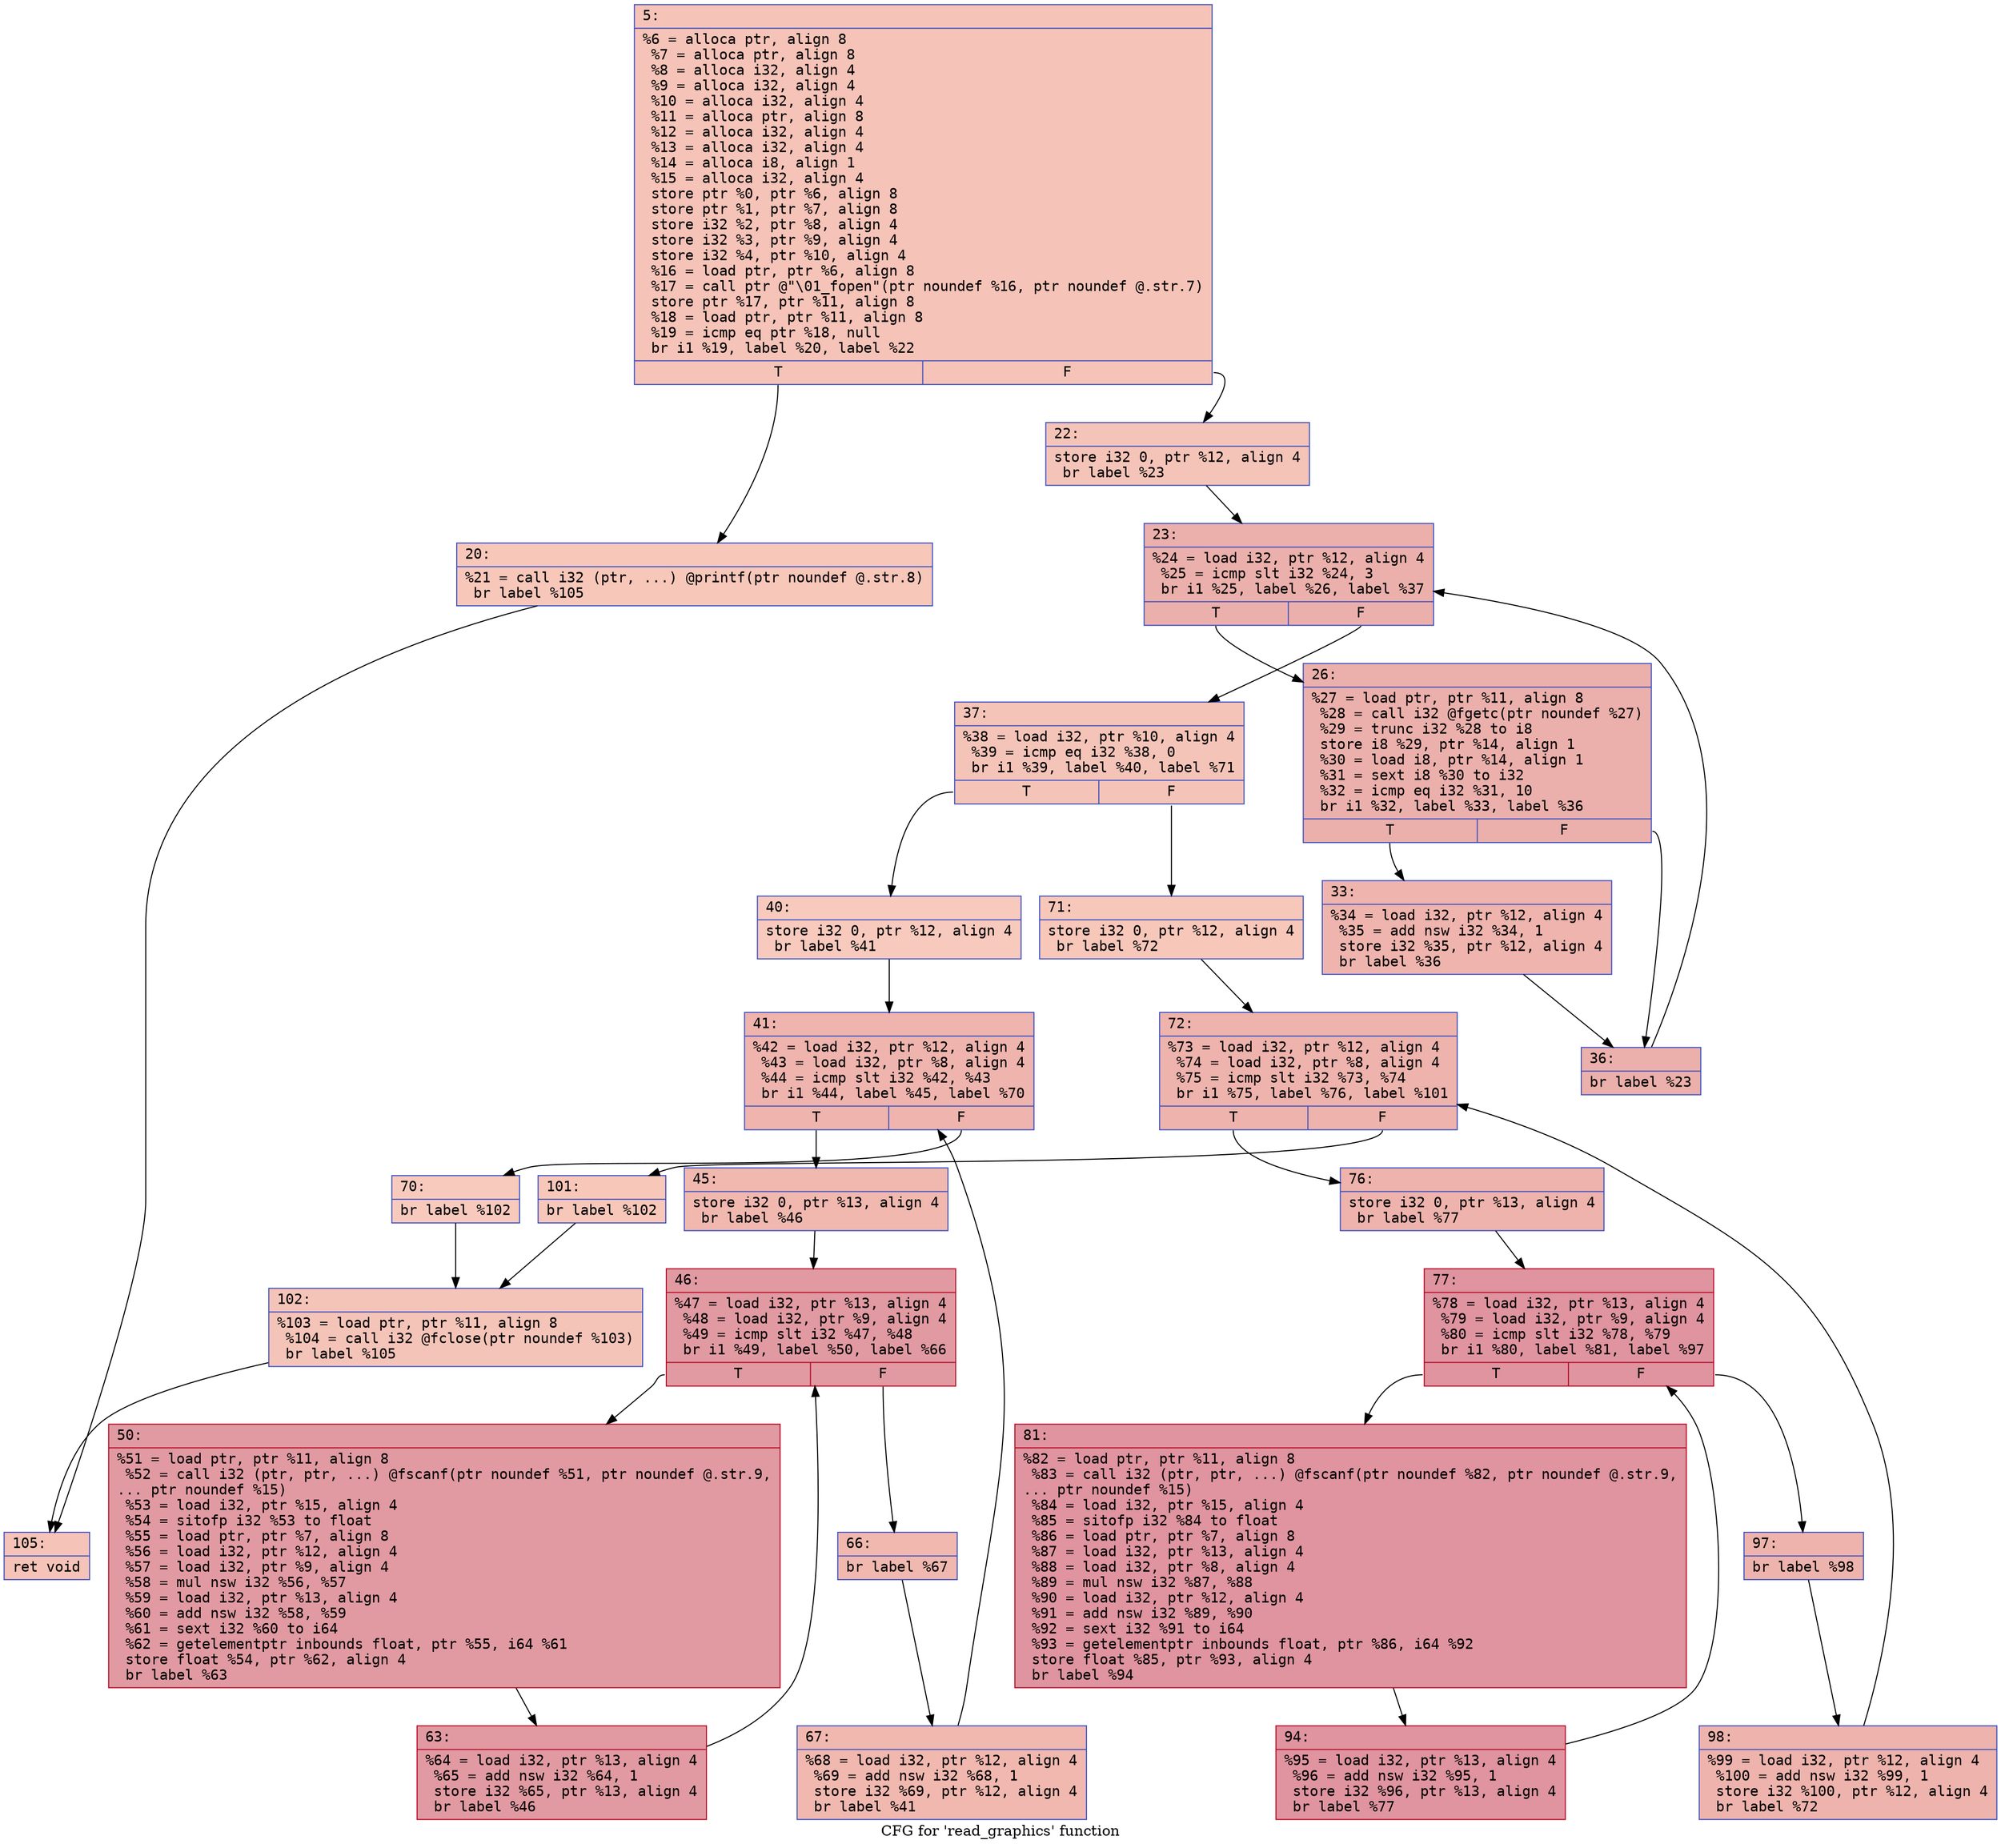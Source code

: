 digraph "CFG for 'read_graphics' function" {
	label="CFG for 'read_graphics' function";

	Node0x60000117e710 [shape=record,color="#3d50c3ff", style=filled, fillcolor="#e8765c70" fontname="Courier",label="{5:\l|  %6 = alloca ptr, align 8\l  %7 = alloca ptr, align 8\l  %8 = alloca i32, align 4\l  %9 = alloca i32, align 4\l  %10 = alloca i32, align 4\l  %11 = alloca ptr, align 8\l  %12 = alloca i32, align 4\l  %13 = alloca i32, align 4\l  %14 = alloca i8, align 1\l  %15 = alloca i32, align 4\l  store ptr %0, ptr %6, align 8\l  store ptr %1, ptr %7, align 8\l  store i32 %2, ptr %8, align 4\l  store i32 %3, ptr %9, align 4\l  store i32 %4, ptr %10, align 4\l  %16 = load ptr, ptr %6, align 8\l  %17 = call ptr @\"\\01_fopen\"(ptr noundef %16, ptr noundef @.str.7)\l  store ptr %17, ptr %11, align 8\l  %18 = load ptr, ptr %11, align 8\l  %19 = icmp eq ptr %18, null\l  br i1 %19, label %20, label %22\l|{<s0>T|<s1>F}}"];
	Node0x60000117e710:s0 -> Node0x60000117e760[tooltip="5 -> 20\nProbability 37.50%" ];
	Node0x60000117e710:s1 -> Node0x60000117e7b0[tooltip="5 -> 22\nProbability 62.50%" ];
	Node0x60000117e760 [shape=record,color="#3d50c3ff", style=filled, fillcolor="#ec7f6370" fontname="Courier",label="{20:\l|  %21 = call i32 (ptr, ...) @printf(ptr noundef @.str.8)\l  br label %105\l}"];
	Node0x60000117e760 -> Node0x60000117ef80[tooltip="20 -> 105\nProbability 100.00%" ];
	Node0x60000117e7b0 [shape=record,color="#3d50c3ff", style=filled, fillcolor="#e97a5f70" fontname="Courier",label="{22:\l|  store i32 0, ptr %12, align 4\l  br label %23\l}"];
	Node0x60000117e7b0 -> Node0x60000117e800[tooltip="22 -> 23\nProbability 100.00%" ];
	Node0x60000117e800 [shape=record,color="#3d50c3ff", style=filled, fillcolor="#d24b4070" fontname="Courier",label="{23:\l|  %24 = load i32, ptr %12, align 4\l  %25 = icmp slt i32 %24, 3\l  br i1 %25, label %26, label %37\l|{<s0>T|<s1>F}}"];
	Node0x60000117e800:s0 -> Node0x60000117e850[tooltip="23 -> 26\nProbability 96.88%" ];
	Node0x60000117e800:s1 -> Node0x60000117e940[tooltip="23 -> 37\nProbability 3.12%" ];
	Node0x60000117e850 [shape=record,color="#3d50c3ff", style=filled, fillcolor="#d24b4070" fontname="Courier",label="{26:\l|  %27 = load ptr, ptr %11, align 8\l  %28 = call i32 @fgetc(ptr noundef %27)\l  %29 = trunc i32 %28 to i8\l  store i8 %29, ptr %14, align 1\l  %30 = load i8, ptr %14, align 1\l  %31 = sext i8 %30 to i32\l  %32 = icmp eq i32 %31, 10\l  br i1 %32, label %33, label %36\l|{<s0>T|<s1>F}}"];
	Node0x60000117e850:s0 -> Node0x60000117e8a0[tooltip="26 -> 33\nProbability 50.00%" ];
	Node0x60000117e850:s1 -> Node0x60000117e8f0[tooltip="26 -> 36\nProbability 50.00%" ];
	Node0x60000117e8a0 [shape=record,color="#3d50c3ff", style=filled, fillcolor="#d8564670" fontname="Courier",label="{33:\l|  %34 = load i32, ptr %12, align 4\l  %35 = add nsw i32 %34, 1\l  store i32 %35, ptr %12, align 4\l  br label %36\l}"];
	Node0x60000117e8a0 -> Node0x60000117e8f0[tooltip="33 -> 36\nProbability 100.00%" ];
	Node0x60000117e8f0 [shape=record,color="#3d50c3ff", style=filled, fillcolor="#d24b4070" fontname="Courier",label="{36:\l|  br label %23\l}"];
	Node0x60000117e8f0 -> Node0x60000117e800[tooltip="36 -> 23\nProbability 100.00%" ];
	Node0x60000117e940 [shape=record,color="#3d50c3ff", style=filled, fillcolor="#e97a5f70" fontname="Courier",label="{37:\l|  %38 = load i32, ptr %10, align 4\l  %39 = icmp eq i32 %38, 0\l  br i1 %39, label %40, label %71\l|{<s0>T|<s1>F}}"];
	Node0x60000117e940:s0 -> Node0x60000117e990[tooltip="37 -> 40\nProbability 37.50%" ];
	Node0x60000117e940:s1 -> Node0x60000117ec60[tooltip="37 -> 71\nProbability 62.50%" ];
	Node0x60000117e990 [shape=record,color="#3d50c3ff", style=filled, fillcolor="#ef886b70" fontname="Courier",label="{40:\l|  store i32 0, ptr %12, align 4\l  br label %41\l}"];
	Node0x60000117e990 -> Node0x60000117e9e0[tooltip="40 -> 41\nProbability 100.00%" ];
	Node0x60000117e9e0 [shape=record,color="#3d50c3ff", style=filled, fillcolor="#d8564670" fontname="Courier",label="{41:\l|  %42 = load i32, ptr %12, align 4\l  %43 = load i32, ptr %8, align 4\l  %44 = icmp slt i32 %42, %43\l  br i1 %44, label %45, label %70\l|{<s0>T|<s1>F}}"];
	Node0x60000117e9e0:s0 -> Node0x60000117ea30[tooltip="41 -> 45\nProbability 96.88%" ];
	Node0x60000117e9e0:s1 -> Node0x60000117ec10[tooltip="41 -> 70\nProbability 3.12%" ];
	Node0x60000117ea30 [shape=record,color="#3d50c3ff", style=filled, fillcolor="#dc5d4a70" fontname="Courier",label="{45:\l|  store i32 0, ptr %13, align 4\l  br label %46\l}"];
	Node0x60000117ea30 -> Node0x60000117ea80[tooltip="45 -> 46\nProbability 100.00%" ];
	Node0x60000117ea80 [shape=record,color="#b70d28ff", style=filled, fillcolor="#bb1b2c70" fontname="Courier",label="{46:\l|  %47 = load i32, ptr %13, align 4\l  %48 = load i32, ptr %9, align 4\l  %49 = icmp slt i32 %47, %48\l  br i1 %49, label %50, label %66\l|{<s0>T|<s1>F}}"];
	Node0x60000117ea80:s0 -> Node0x60000117ead0[tooltip="46 -> 50\nProbability 96.88%" ];
	Node0x60000117ea80:s1 -> Node0x60000117eb70[tooltip="46 -> 66\nProbability 3.12%" ];
	Node0x60000117ead0 [shape=record,color="#b70d28ff", style=filled, fillcolor="#bb1b2c70" fontname="Courier",label="{50:\l|  %51 = load ptr, ptr %11, align 8\l  %52 = call i32 (ptr, ptr, ...) @fscanf(ptr noundef %51, ptr noundef @.str.9,\l... ptr noundef %15)\l  %53 = load i32, ptr %15, align 4\l  %54 = sitofp i32 %53 to float\l  %55 = load ptr, ptr %7, align 8\l  %56 = load i32, ptr %12, align 4\l  %57 = load i32, ptr %9, align 4\l  %58 = mul nsw i32 %56, %57\l  %59 = load i32, ptr %13, align 4\l  %60 = add nsw i32 %58, %59\l  %61 = sext i32 %60 to i64\l  %62 = getelementptr inbounds float, ptr %55, i64 %61\l  store float %54, ptr %62, align 4\l  br label %63\l}"];
	Node0x60000117ead0 -> Node0x60000117eb20[tooltip="50 -> 63\nProbability 100.00%" ];
	Node0x60000117eb20 [shape=record,color="#b70d28ff", style=filled, fillcolor="#bb1b2c70" fontname="Courier",label="{63:\l|  %64 = load i32, ptr %13, align 4\l  %65 = add nsw i32 %64, 1\l  store i32 %65, ptr %13, align 4\l  br label %46\l}"];
	Node0x60000117eb20 -> Node0x60000117ea80[tooltip="63 -> 46\nProbability 100.00%" ];
	Node0x60000117eb70 [shape=record,color="#3d50c3ff", style=filled, fillcolor="#dc5d4a70" fontname="Courier",label="{66:\l|  br label %67\l}"];
	Node0x60000117eb70 -> Node0x60000117ebc0[tooltip="66 -> 67\nProbability 100.00%" ];
	Node0x60000117ebc0 [shape=record,color="#3d50c3ff", style=filled, fillcolor="#dc5d4a70" fontname="Courier",label="{67:\l|  %68 = load i32, ptr %12, align 4\l  %69 = add nsw i32 %68, 1\l  store i32 %69, ptr %12, align 4\l  br label %41\l}"];
	Node0x60000117ebc0 -> Node0x60000117e9e0[tooltip="67 -> 41\nProbability 100.00%" ];
	Node0x60000117ec10 [shape=record,color="#3d50c3ff", style=filled, fillcolor="#ef886b70" fontname="Courier",label="{70:\l|  br label %102\l}"];
	Node0x60000117ec10 -> Node0x60000117ef30[tooltip="70 -> 102\nProbability 100.00%" ];
	Node0x60000117ec60 [shape=record,color="#3d50c3ff", style=filled, fillcolor="#ec7f6370" fontname="Courier",label="{71:\l|  store i32 0, ptr %12, align 4\l  br label %72\l}"];
	Node0x60000117ec60 -> Node0x60000117ecb0[tooltip="71 -> 72\nProbability 100.00%" ];
	Node0x60000117ecb0 [shape=record,color="#3d50c3ff", style=filled, fillcolor="#d6524470" fontname="Courier",label="{72:\l|  %73 = load i32, ptr %12, align 4\l  %74 = load i32, ptr %8, align 4\l  %75 = icmp slt i32 %73, %74\l  br i1 %75, label %76, label %101\l|{<s0>T|<s1>F}}"];
	Node0x60000117ecb0:s0 -> Node0x60000117ed00[tooltip="72 -> 76\nProbability 96.88%" ];
	Node0x60000117ecb0:s1 -> Node0x60000117eee0[tooltip="72 -> 101\nProbability 3.12%" ];
	Node0x60000117ed00 [shape=record,color="#3d50c3ff", style=filled, fillcolor="#d6524470" fontname="Courier",label="{76:\l|  store i32 0, ptr %13, align 4\l  br label %77\l}"];
	Node0x60000117ed00 -> Node0x60000117ed50[tooltip="76 -> 77\nProbability 100.00%" ];
	Node0x60000117ed50 [shape=record,color="#b70d28ff", style=filled, fillcolor="#b70d2870" fontname="Courier",label="{77:\l|  %78 = load i32, ptr %13, align 4\l  %79 = load i32, ptr %9, align 4\l  %80 = icmp slt i32 %78, %79\l  br i1 %80, label %81, label %97\l|{<s0>T|<s1>F}}"];
	Node0x60000117ed50:s0 -> Node0x60000117eda0[tooltip="77 -> 81\nProbability 96.88%" ];
	Node0x60000117ed50:s1 -> Node0x60000117ee40[tooltip="77 -> 97\nProbability 3.12%" ];
	Node0x60000117eda0 [shape=record,color="#b70d28ff", style=filled, fillcolor="#b70d2870" fontname="Courier",label="{81:\l|  %82 = load ptr, ptr %11, align 8\l  %83 = call i32 (ptr, ptr, ...) @fscanf(ptr noundef %82, ptr noundef @.str.9,\l... ptr noundef %15)\l  %84 = load i32, ptr %15, align 4\l  %85 = sitofp i32 %84 to float\l  %86 = load ptr, ptr %7, align 8\l  %87 = load i32, ptr %13, align 4\l  %88 = load i32, ptr %8, align 4\l  %89 = mul nsw i32 %87, %88\l  %90 = load i32, ptr %12, align 4\l  %91 = add nsw i32 %89, %90\l  %92 = sext i32 %91 to i64\l  %93 = getelementptr inbounds float, ptr %86, i64 %92\l  store float %85, ptr %93, align 4\l  br label %94\l}"];
	Node0x60000117eda0 -> Node0x60000117edf0[tooltip="81 -> 94\nProbability 100.00%" ];
	Node0x60000117edf0 [shape=record,color="#b70d28ff", style=filled, fillcolor="#b70d2870" fontname="Courier",label="{94:\l|  %95 = load i32, ptr %13, align 4\l  %96 = add nsw i32 %95, 1\l  store i32 %96, ptr %13, align 4\l  br label %77\l}"];
	Node0x60000117edf0 -> Node0x60000117ed50[tooltip="94 -> 77\nProbability 100.00%" ];
	Node0x60000117ee40 [shape=record,color="#3d50c3ff", style=filled, fillcolor="#d6524470" fontname="Courier",label="{97:\l|  br label %98\l}"];
	Node0x60000117ee40 -> Node0x60000117ee90[tooltip="97 -> 98\nProbability 100.00%" ];
	Node0x60000117ee90 [shape=record,color="#3d50c3ff", style=filled, fillcolor="#d6524470" fontname="Courier",label="{98:\l|  %99 = load i32, ptr %12, align 4\l  %100 = add nsw i32 %99, 1\l  store i32 %100, ptr %12, align 4\l  br label %72\l}"];
	Node0x60000117ee90 -> Node0x60000117ecb0[tooltip="98 -> 72\nProbability 100.00%" ];
	Node0x60000117eee0 [shape=record,color="#3d50c3ff", style=filled, fillcolor="#ec7f6370" fontname="Courier",label="{101:\l|  br label %102\l}"];
	Node0x60000117eee0 -> Node0x60000117ef30[tooltip="101 -> 102\nProbability 100.00%" ];
	Node0x60000117ef30 [shape=record,color="#3d50c3ff", style=filled, fillcolor="#e97a5f70" fontname="Courier",label="{102:\l|  %103 = load ptr, ptr %11, align 8\l  %104 = call i32 @fclose(ptr noundef %103)\l  br label %105\l}"];
	Node0x60000117ef30 -> Node0x60000117ef80[tooltip="102 -> 105\nProbability 100.00%" ];
	Node0x60000117ef80 [shape=record,color="#3d50c3ff", style=filled, fillcolor="#e8765c70" fontname="Courier",label="{105:\l|  ret void\l}"];
}
